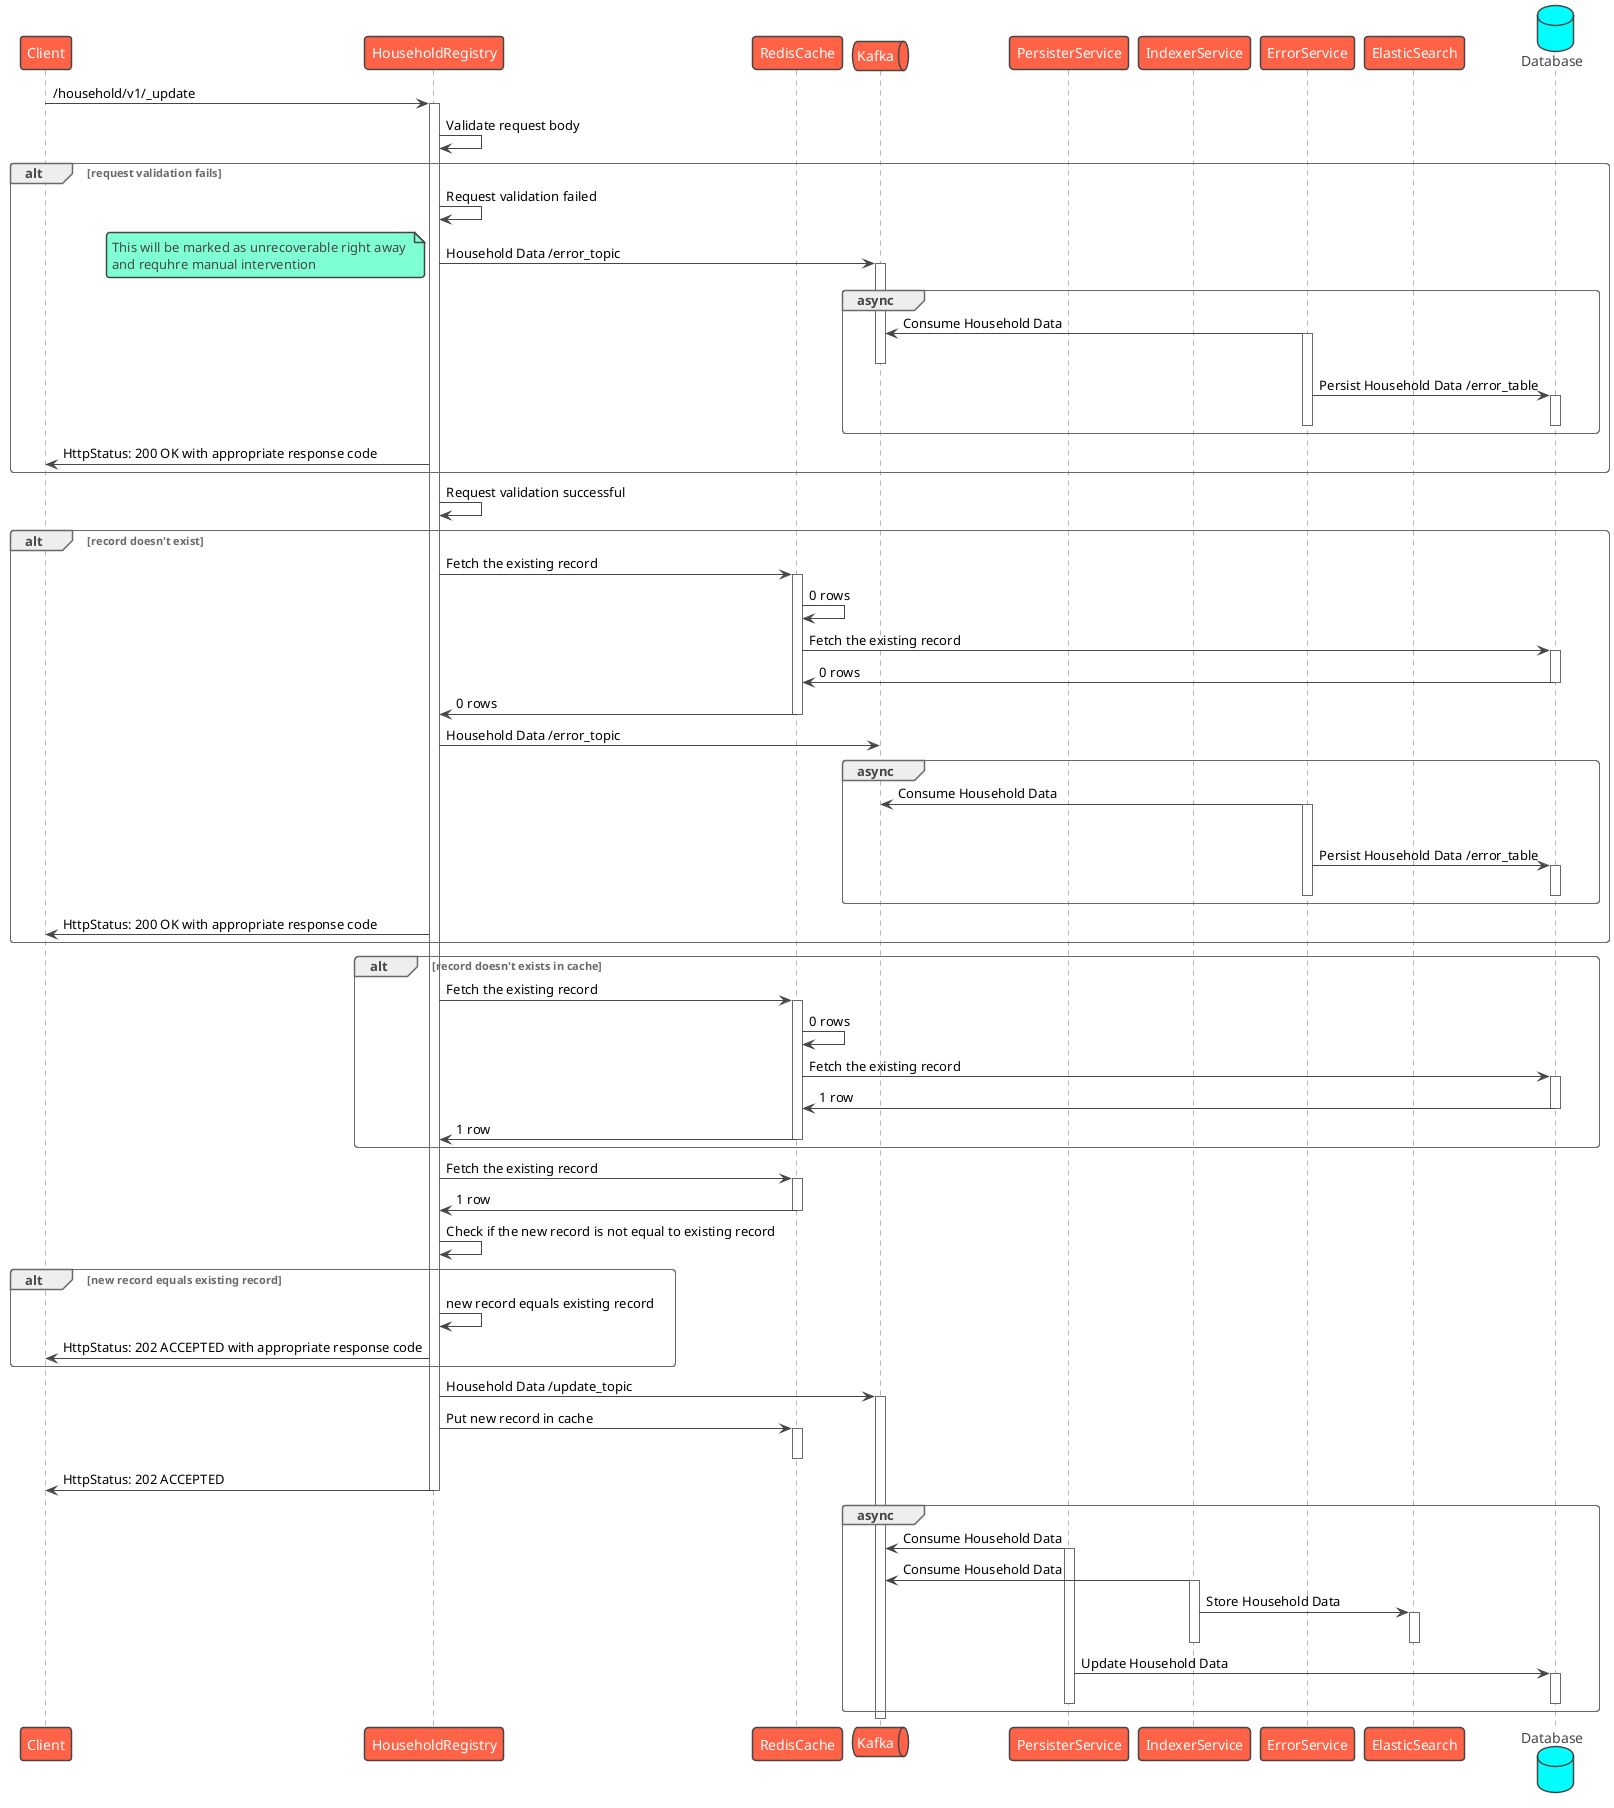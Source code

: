 @startuml Household Registry - Update
!theme vibrant
participant Client as c
participant HouseholdRegistry as hr
participant RedisCache as rc
queue Kafka as k
participant PersisterService as prs
participant IndexerService as idx
participant ErrorService as es
participant ElasticSearch as el
database Database as db
c -> hr : /household/v1/_update
activate hr
hr -> hr: Validate request body
alt request validation fails
    hr -> hr: Request validation failed
    hr -> k: Household Data /error_topic
    note left
        This will be marked as unrecoverable right away 
        and requhre manual intervention
    end note
    activate k
    group async
        es -> k: Consume Household Data
        activate es
        deactivate k
        es -> db: Persist Household Data /error_table
        activate db
        deactivate db
        deactivate es
    end
    hr -> c: HttpStatus: 200 OK with appropriate response code
end
hr -> hr: Request validation successful
alt record doesn't exist
    hr -> rc: Fetch the existing record
    activate rc
    rc -> rc: 0 rows
    rc -> db: Fetch the existing record
    activate db
    db -> rc: 0 rows
    deactivate db
    rc -> hr: 0 rows
    deactivate rc
    hr -> k: Household Data /error_topic
    group async
        es -> k: Consume Household Data
        activate es
        deactivate k
        es -> db: Persist Household Data /error_table
        activate db
        deactivate db
        deactivate es
    end
    hr -> c: HttpStatus: 200 OK with appropriate response code
end
alt record doesn't exists in cache
    hr -> rc: Fetch the existing record
    activate rc
    rc -> rc: 0 rows
    rc -> db: Fetch the existing record
    activate db
    db -> rc: 1 row
    deactivate db
    rc -> hr: 1 row
    deactivate rc
end
hr -> rc: Fetch the existing record
activate rc
rc -> hr: 1 row
deactivate rc
hr -> hr: Check if the new record is not equal to existing record
alt new record equals existing record
    hr -> hr: new record equals existing record
    hr -> c: HttpStatus: 202 ACCEPTED with appropriate response code
end
hr -> k: Household Data /update_topic
activate k
hr -> rc: Put new record in cache
activate rc
deactivate rc
hr -> c: HttpStatus: 202 ACCEPTED
deactivate hr
group async
    prs -> k: Consume Household Data
    activate prs
    idx -> k: Consume Household Data
    activate idx
    idx -> el: Store Household Data
    activate el
    deactivate el
    deactivate idx
    prs -> db: Update Household Data
    activate db
    deactivate db
    deactivate prs
end
deactivate k
@enduml